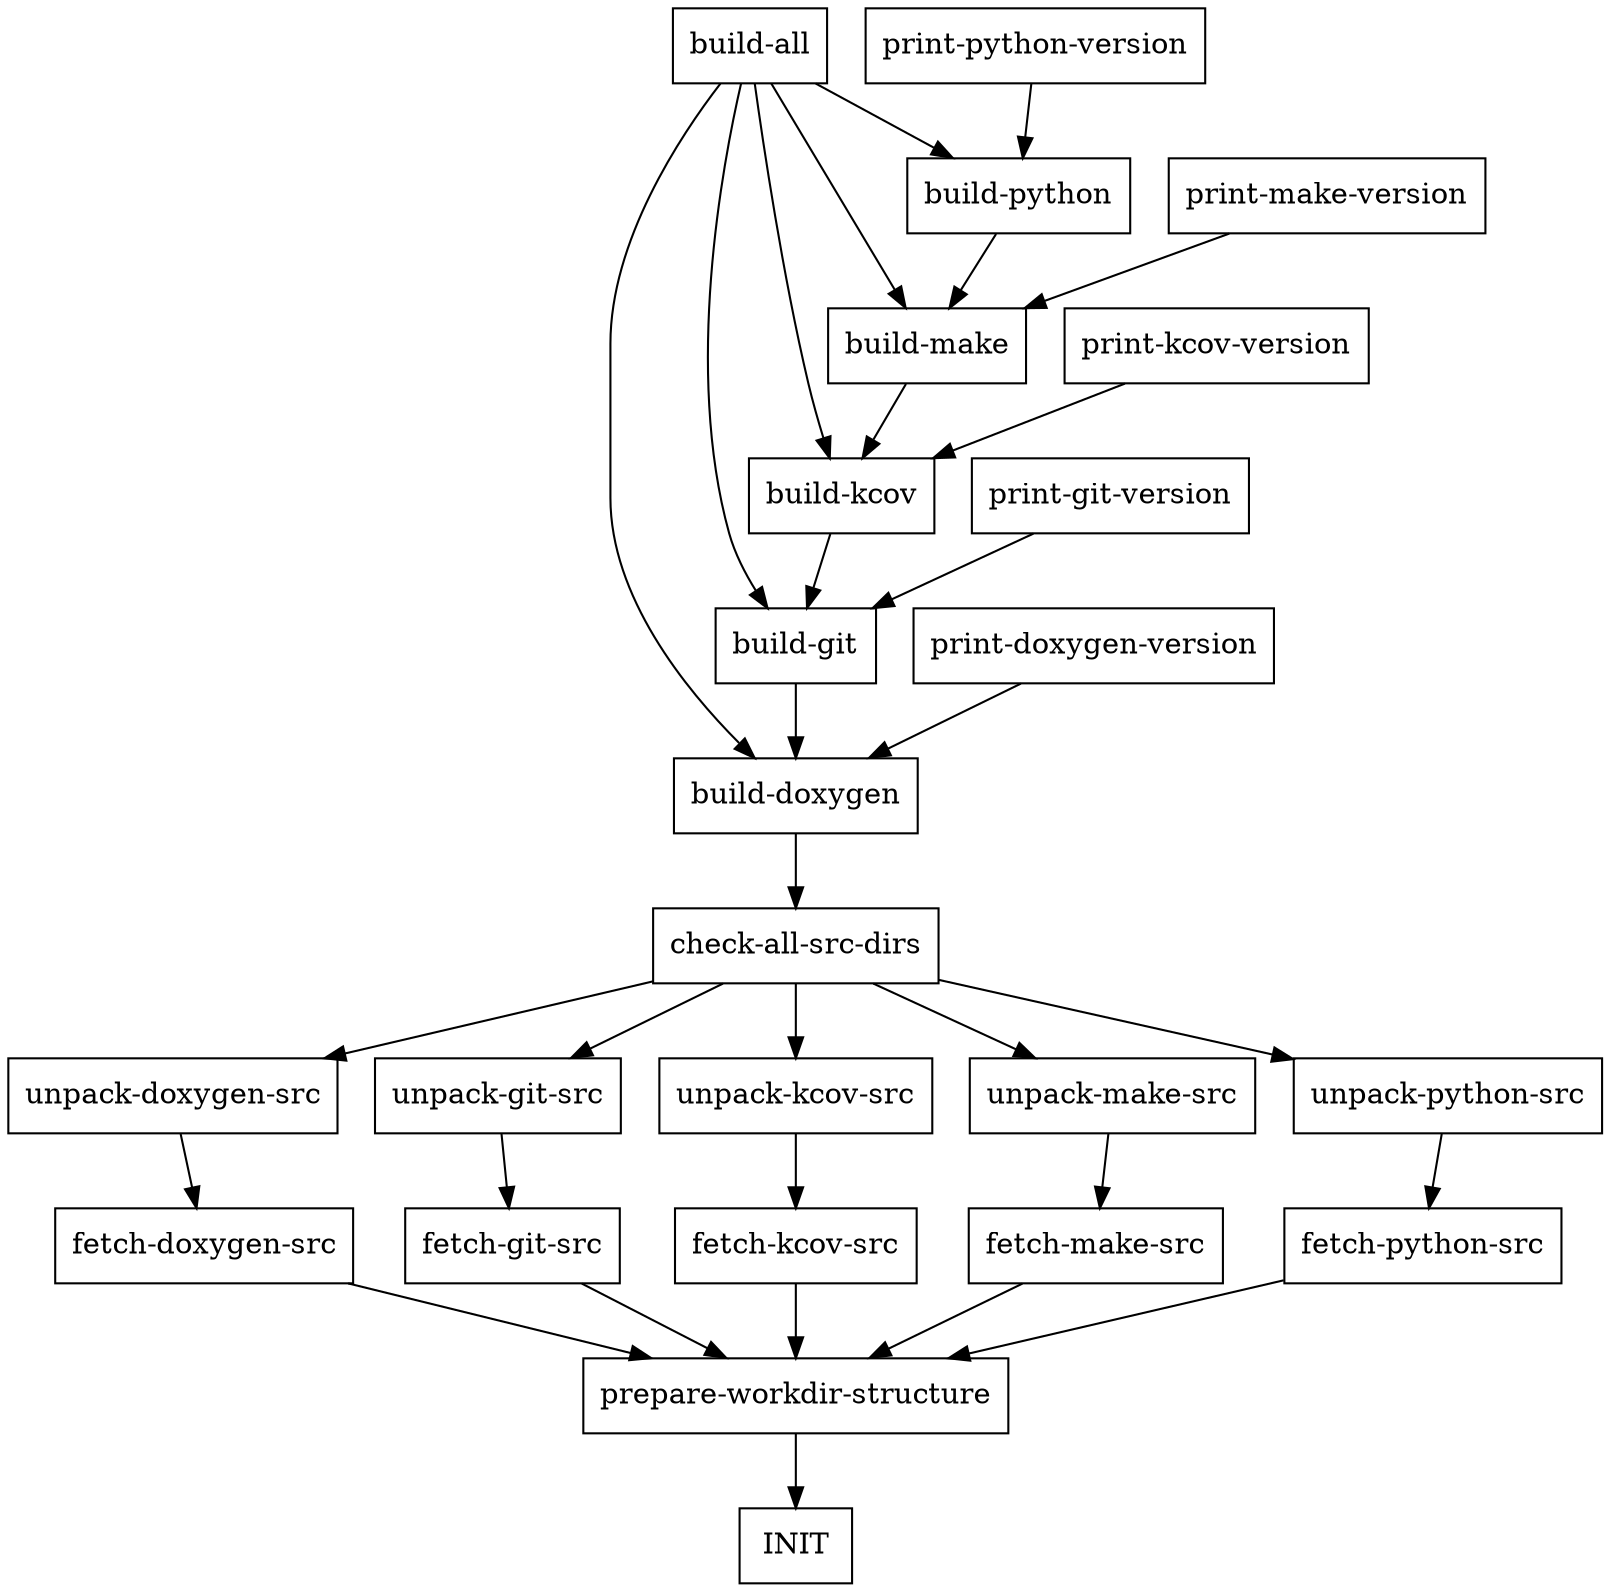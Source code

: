 
digraph {

	node [shape=box];

	"build-all" -> "build-doxygen";
	"build-all" -> "build-git";
	"build-all" -> "build-kcov";
	"build-all" -> "build-make";
	"build-all" -> "build-python";
	"build-doxygen" -> "check-all-src-dirs";
	"build-git" -> "build-doxygen";
	"build-kcov" -> "build-git";
	"build-make" -> "build-kcov";
	"build-python" -> "build-make";
	"check-all-src-dirs" -> "unpack-doxygen-src";
	"check-all-src-dirs" -> "unpack-git-src";
	"check-all-src-dirs" -> "unpack-kcov-src";
	"check-all-src-dirs" -> "unpack-make-src";
	"check-all-src-dirs" -> "unpack-python-src";
	"fetch-doxygen-src" -> "prepare-workdir-structure";
	"fetch-git-src" -> "prepare-workdir-structure";
	"fetch-kcov-src" -> "prepare-workdir-structure";
	"fetch-make-src" -> "prepare-workdir-structure";
	"fetch-python-src" -> "prepare-workdir-structure";
	"INIT";
	"prepare-workdir-structure" -> "INIT";
	"print-doxygen-version" -> "build-doxygen";
	"print-git-version" -> "build-git";
	"print-kcov-version" -> "build-kcov";
	"print-make-version" -> "build-make";
	"print-python-version" -> "build-python";
	"unpack-doxygen-src" -> "fetch-doxygen-src";
	"unpack-git-src" -> "fetch-git-src";
	"unpack-kcov-src" -> "fetch-kcov-src";
	"unpack-make-src" -> "fetch-make-src";
	"unpack-python-src" -> "fetch-python-src";

}

